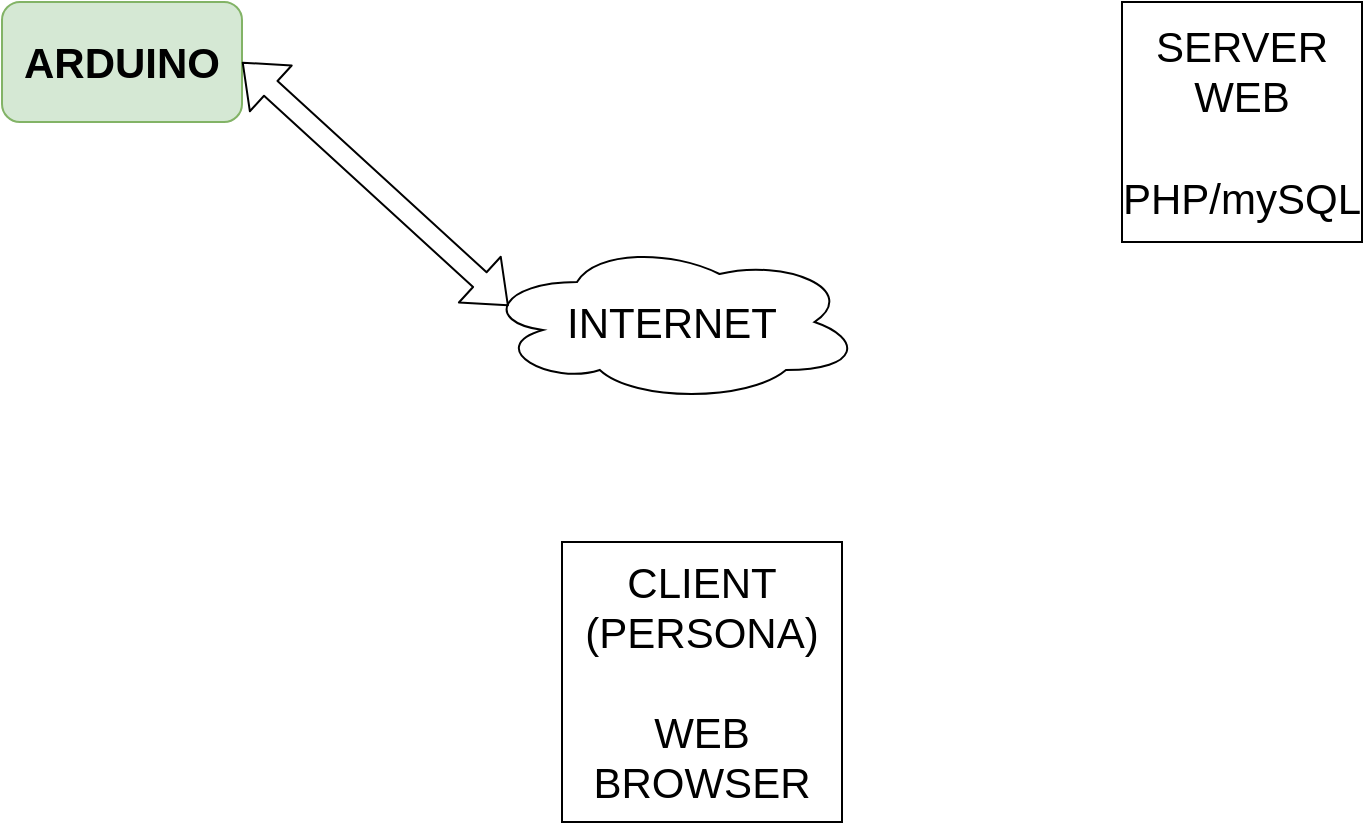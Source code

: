 <mxfile>
    <diagram id="9cuK-lkcRkpAEcJhDkaD" name="Page-1">
        <mxGraphModel dx="948" dy="622" grid="1" gridSize="10" guides="1" tooltips="1" connect="1" arrows="1" fold="1" page="1" pageScale="1" pageWidth="827" pageHeight="1169" math="0" shadow="0">
            <root>
                <mxCell id="0"/>
                <mxCell id="1" parent="0"/>
                <mxCell id="2" value="&lt;b&gt;&lt;font style=&quot;font-size: 21px&quot;&gt;ARDUINO&lt;/font&gt;&lt;/b&gt;" style="rounded=1;whiteSpace=wrap;html=1;fillColor=#d5e8d4;strokeColor=#82b366;" vertex="1" parent="1">
                    <mxGeometry x="40" y="40" width="120" height="60" as="geometry"/>
                </mxCell>
                <mxCell id="3" value="INTERNET" style="ellipse;shape=cloud;whiteSpace=wrap;html=1;fontSize=21;" vertex="1" parent="1">
                    <mxGeometry x="280" y="160" width="190" height="80" as="geometry"/>
                </mxCell>
                <mxCell id="4" value="SERVER&lt;br&gt;WEB&lt;br&gt;&lt;br&gt;PHP/mySQL" style="whiteSpace=wrap;html=1;aspect=fixed;fontSize=21;" vertex="1" parent="1">
                    <mxGeometry x="600" y="40" width="120" height="120" as="geometry"/>
                </mxCell>
                <mxCell id="5" value="CLIENT&lt;br&gt;(PERSONA)&lt;br&gt;&lt;br&gt;WEB BROWSER" style="whiteSpace=wrap;html=1;aspect=fixed;fontSize=21;" vertex="1" parent="1">
                    <mxGeometry x="320" y="310" width="140" height="140" as="geometry"/>
                </mxCell>
                <mxCell id="6" value="" style="shape=flexArrow;endArrow=classic;startArrow=classic;html=1;fontSize=21;exitX=1;exitY=0.5;exitDx=0;exitDy=0;entryX=0.07;entryY=0.4;entryDx=0;entryDy=0;entryPerimeter=0;" edge="1" parent="1" source="2" target="3">
                    <mxGeometry width="100" height="100" relative="1" as="geometry">
                        <mxPoint x="360" y="330" as="sourcePoint"/>
                        <mxPoint x="460" y="230" as="targetPoint"/>
                    </mxGeometry>
                </mxCell>
            </root>
        </mxGraphModel>
    </diagram>
</mxfile>